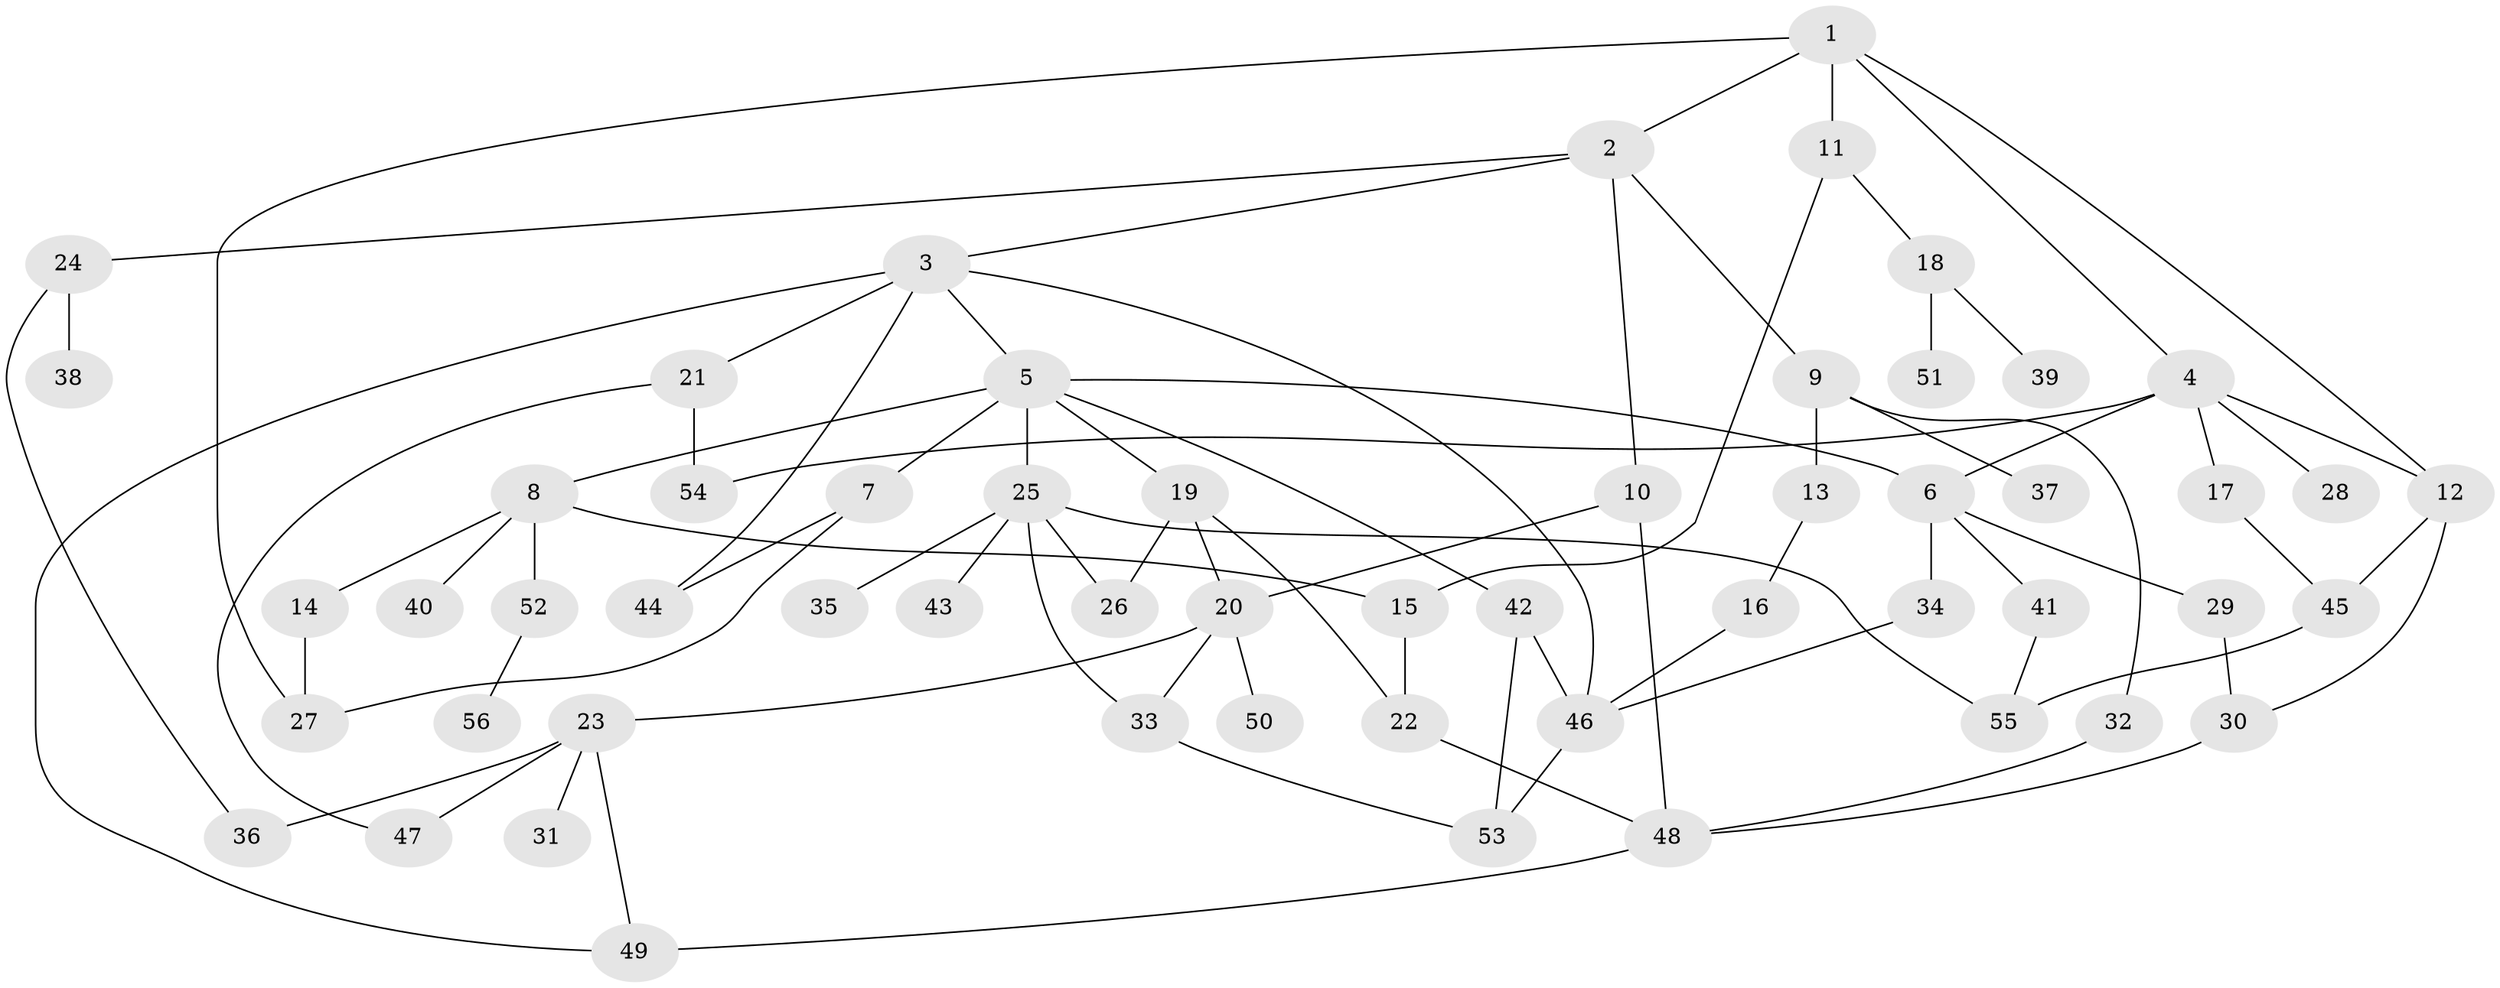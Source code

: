 // coarse degree distribution, {6: 0.05555555555555555, 7: 0.05555555555555555, 4: 0.2222222222222222, 8: 0.05555555555555555, 3: 0.2222222222222222, 2: 0.1111111111111111, 5: 0.1111111111111111, 1: 0.1111111111111111, 9: 0.05555555555555555}
// Generated by graph-tools (version 1.1) at 2025/36/03/04/25 23:36:00]
// undirected, 56 vertices, 82 edges
graph export_dot {
  node [color=gray90,style=filled];
  1;
  2;
  3;
  4;
  5;
  6;
  7;
  8;
  9;
  10;
  11;
  12;
  13;
  14;
  15;
  16;
  17;
  18;
  19;
  20;
  21;
  22;
  23;
  24;
  25;
  26;
  27;
  28;
  29;
  30;
  31;
  32;
  33;
  34;
  35;
  36;
  37;
  38;
  39;
  40;
  41;
  42;
  43;
  44;
  45;
  46;
  47;
  48;
  49;
  50;
  51;
  52;
  53;
  54;
  55;
  56;
  1 -- 2;
  1 -- 4;
  1 -- 11;
  1 -- 27;
  1 -- 12;
  2 -- 3;
  2 -- 9;
  2 -- 10;
  2 -- 24;
  3 -- 5;
  3 -- 21;
  3 -- 44;
  3 -- 49;
  3 -- 46;
  4 -- 6;
  4 -- 12;
  4 -- 17;
  4 -- 28;
  4 -- 54;
  5 -- 7;
  5 -- 8;
  5 -- 19;
  5 -- 25;
  5 -- 42;
  5 -- 6;
  6 -- 29;
  6 -- 34;
  6 -- 41;
  7 -- 27;
  7 -- 44;
  8 -- 14;
  8 -- 15;
  8 -- 40;
  8 -- 52;
  9 -- 13;
  9 -- 32;
  9 -- 37;
  10 -- 48;
  10 -- 20;
  11 -- 18;
  11 -- 15;
  12 -- 45;
  12 -- 30;
  13 -- 16;
  14 -- 27;
  15 -- 22;
  16 -- 46;
  17 -- 45;
  18 -- 39;
  18 -- 51;
  19 -- 20;
  19 -- 26;
  19 -- 22;
  20 -- 23;
  20 -- 33;
  20 -- 50;
  21 -- 47;
  21 -- 54;
  22 -- 48;
  23 -- 31;
  23 -- 47;
  23 -- 36;
  23 -- 49;
  24 -- 36;
  24 -- 38;
  25 -- 35;
  25 -- 43;
  25 -- 55;
  25 -- 33;
  25 -- 26;
  29 -- 30;
  30 -- 48;
  32 -- 48;
  33 -- 53;
  34 -- 46;
  41 -- 55;
  42 -- 46;
  42 -- 53;
  45 -- 55;
  46 -- 53;
  48 -- 49;
  52 -- 56;
}
